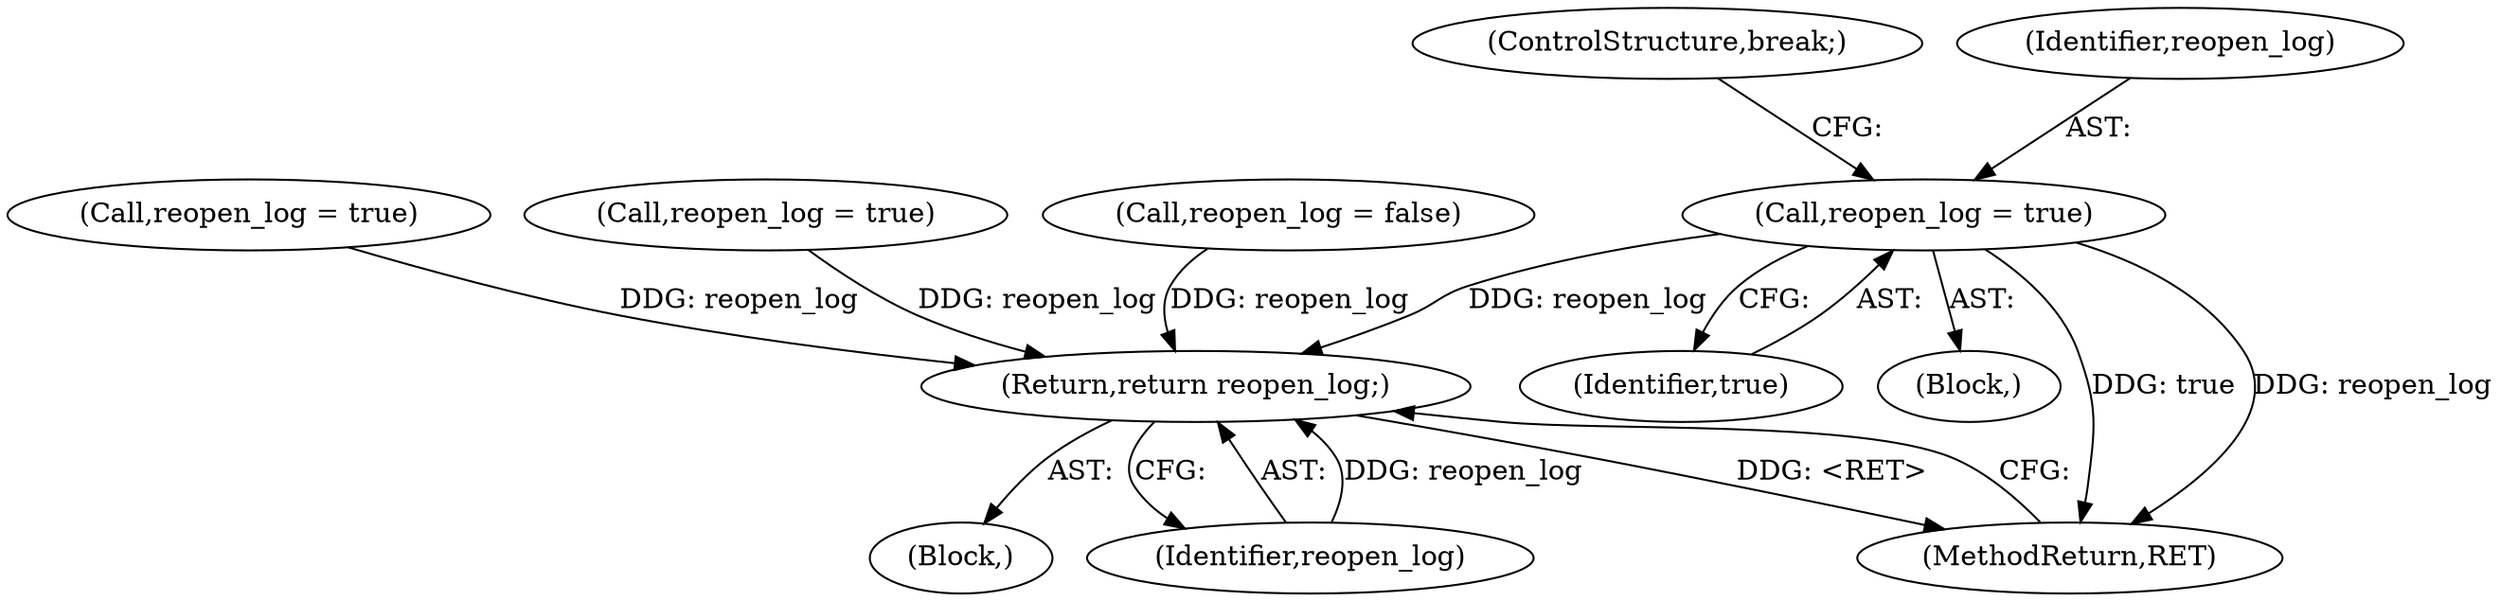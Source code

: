 digraph "0_keepalived_04f2d32871bb3b11d7dc024039952f2fe2750306@API" {
"1000377" [label="(Call,reopen_log = true)"];
"1000743" [label="(Return,return reopen_log;)"];
"1000380" [label="(ControlStructure,break;)"];
"1000109" [label="(Block,)"];
"1000269" [label="(Call,reopen_log = true)"];
"1000348" [label="(Call,reopen_log = true)"];
"1000744" [label="(Identifier,reopen_log)"];
"1000377" [label="(Call,reopen_log = true)"];
"1000112" [label="(Call,reopen_log = false)"];
"1000378" [label="(Identifier,reopen_log)"];
"1000379" [label="(Identifier,true)"];
"1000195" [label="(Block,)"];
"1000743" [label="(Return,return reopen_log;)"];
"1000745" [label="(MethodReturn,RET)"];
"1000377" -> "1000195"  [label="AST: "];
"1000377" -> "1000379"  [label="CFG: "];
"1000378" -> "1000377"  [label="AST: "];
"1000379" -> "1000377"  [label="AST: "];
"1000380" -> "1000377"  [label="CFG: "];
"1000377" -> "1000745"  [label="DDG: true"];
"1000377" -> "1000745"  [label="DDG: reopen_log"];
"1000377" -> "1000743"  [label="DDG: reopen_log"];
"1000743" -> "1000109"  [label="AST: "];
"1000743" -> "1000744"  [label="CFG: "];
"1000744" -> "1000743"  [label="AST: "];
"1000745" -> "1000743"  [label="CFG: "];
"1000743" -> "1000745"  [label="DDG: <RET>"];
"1000744" -> "1000743"  [label="DDG: reopen_log"];
"1000348" -> "1000743"  [label="DDG: reopen_log"];
"1000112" -> "1000743"  [label="DDG: reopen_log"];
"1000269" -> "1000743"  [label="DDG: reopen_log"];
}
